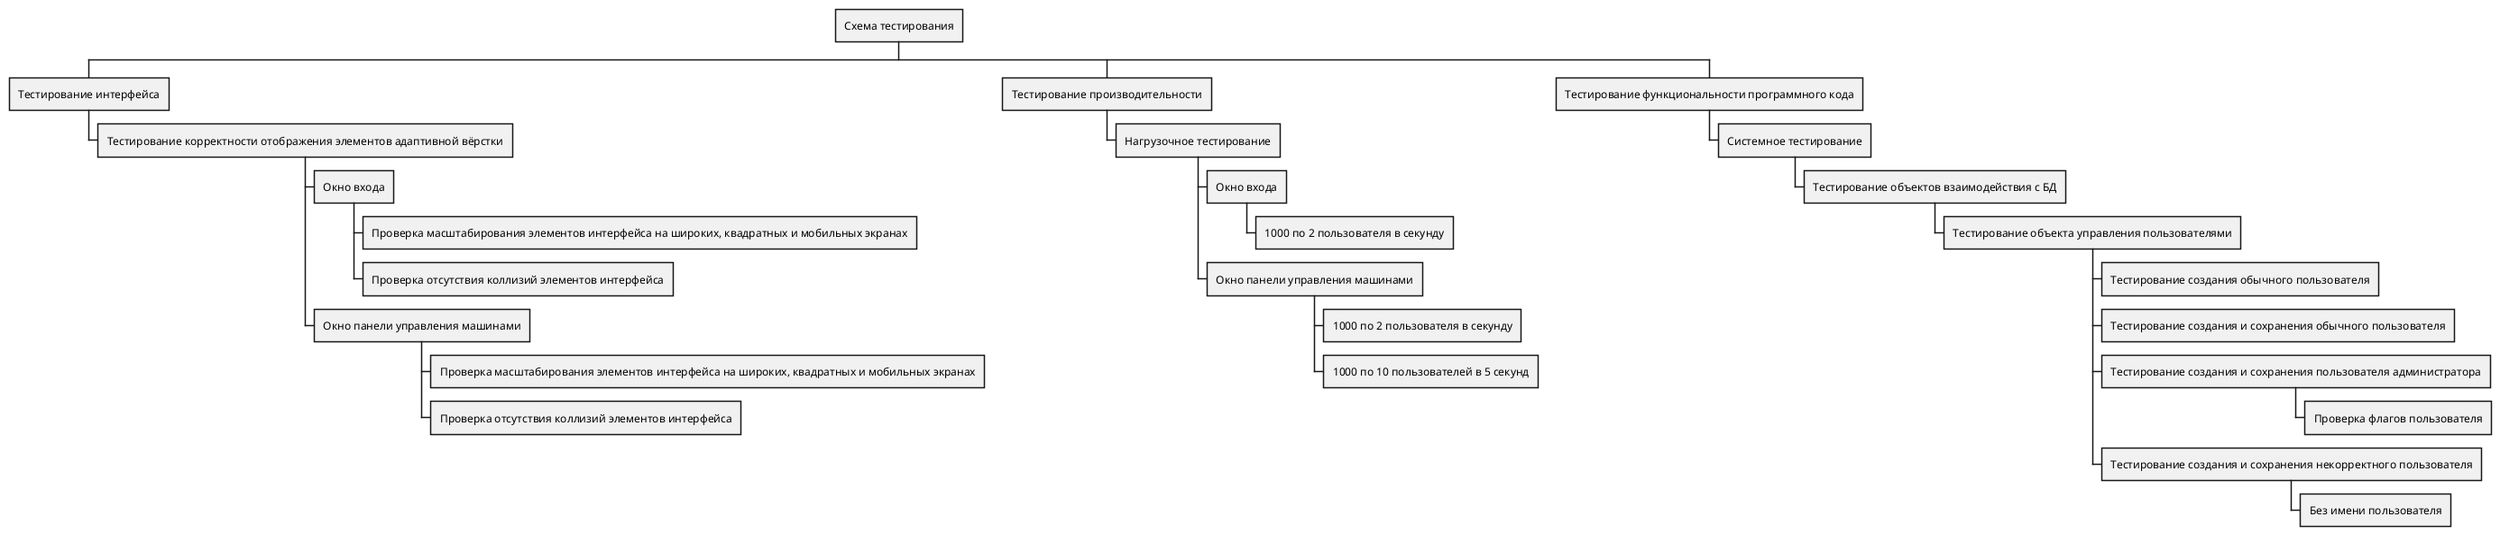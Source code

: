 @startwbs

* Схема тестирования

** Тестирование интерфейса
*** Тестирование корректности отображения элементов адаптивной вёрстки
**** Окно входа
***** Проверка масштабирования элементов интерфейса на широких, квадратных и мобильных экранах
***** Проверка отсутствия коллизий элементов интерфейса
**** Окно панели управления машинами
***** Проверка масштабирования элементов интерфейса на широких, квадратных и мобильных экранах
***** Проверка отсутствия коллизий элементов интерфейса

** Тестирование производительности
*** Нагрузочное тестирование
**** Окно входа
***** 1000 по 2 пользователя в секунду
**** Окно панели управления машинами
***** 1000 по 2 пользователя в секунду
***** 1000 по 10 пользователей в 5 секунд

** Тестирование функциональности программного кода
*** Системное тестирование
**** Тестирование объектов взаимодействия с БД
***** Тестирование объекта управления пользователями
****** Тестирование создания обычного пользователя
****** Тестирование создания и сохранения обычного пользователя
****** Тестирование создания и сохранения пользователя администратора
******* Проверка флагов пользователя
****** Тестирование создания и сохранения некорректного пользователя
******* Без имени пользователя

@endwbs
